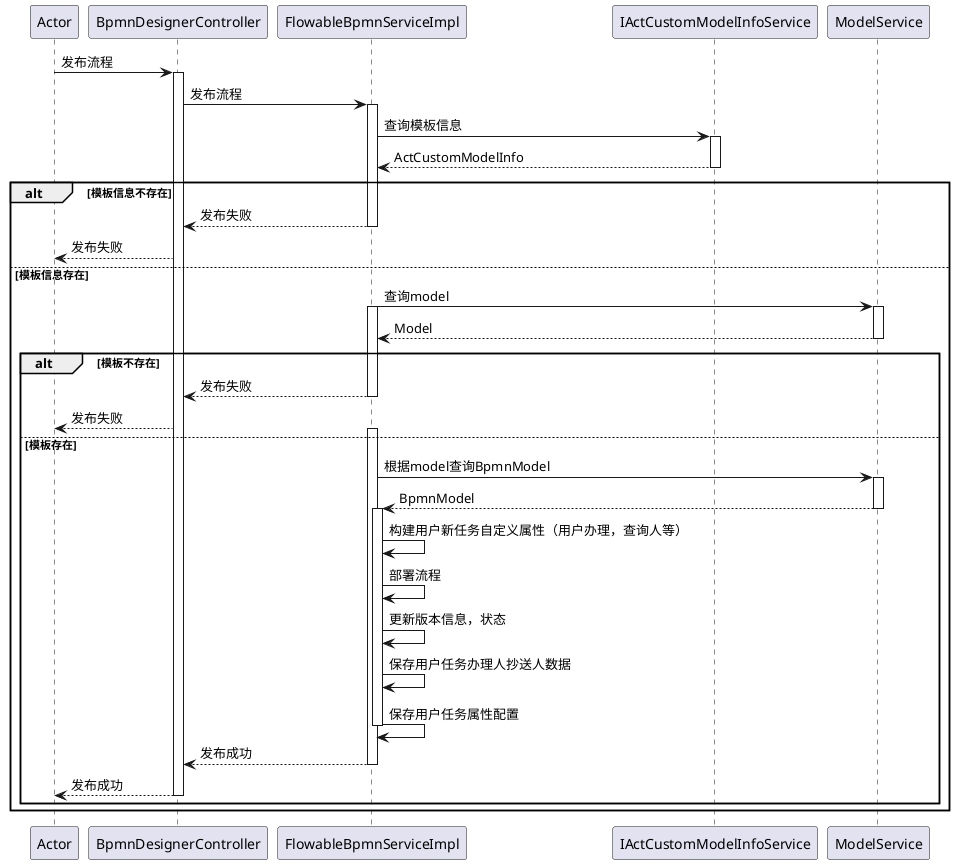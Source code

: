 @startuml
'https://plantuml.com/sequence-diagram

participant Actor
Actor -> BpmnDesignerController : 发布流程
activate BpmnDesignerController
BpmnDesignerController -> FlowableBpmnServiceImpl : 发布流程
activate FlowableBpmnServiceImpl
FlowableBpmnServiceImpl->IActCustomModelInfoService: 查询模板信息
activate IActCustomModelInfoService
IActCustomModelInfoService-->FlowableBpmnServiceImpl:ActCustomModelInfo
deactivate IActCustomModelInfoService
alt 模板信息不存在
    FlowableBpmnServiceImpl --> BpmnDesignerController: 发布失败
    deactivate FlowableBpmnServiceImpl
    BpmnDesignerController-->Actor:发布失败
else 模板信息存在

    FlowableBpmnServiceImpl->ModelService:查询model
    activate FlowableBpmnServiceImpl
    activate ModelService
    ModelService-->FlowableBpmnServiceImpl:Model
    deactivate ModelService
    alt 模板不存在
        FlowableBpmnServiceImpl --> BpmnDesignerController: 发布失败
        deactivate FlowableBpmnServiceImpl
        BpmnDesignerController-->Actor:发布失败
    else 模板存在
    activate FlowableBpmnServiceImpl
    FlowableBpmnServiceImpl->ModelService:根据model查询BpmnModel
    activate ModelService
    ModelService-->FlowableBpmnServiceImpl:BpmnModel
    deactivate ModelService
    activate  FlowableBpmnServiceImpl
    FlowableBpmnServiceImpl->FlowableBpmnServiceImpl: 构建用户新任务自定义属性（用户办理，查询人等）
    FlowableBpmnServiceImpl->FlowableBpmnServiceImpl: 部署流程
    FlowableBpmnServiceImpl->FlowableBpmnServiceImpl: 更新版本信息，状态
    FlowableBpmnServiceImpl->FlowableBpmnServiceImpl: 保存用户任务办理人抄送人数据
    FlowableBpmnServiceImpl->FlowableBpmnServiceImpl: 保存用户任务属性配置
    deactivate  FlowableBpmnServiceImpl
    FlowableBpmnServiceImpl-->BpmnDesignerController: 发布成功
    deactivate  FlowableBpmnServiceImpl
    BpmnDesignerController-->Actor: 发布成功
    deactivate BpmnDesignerController
    end
end

@enduml
